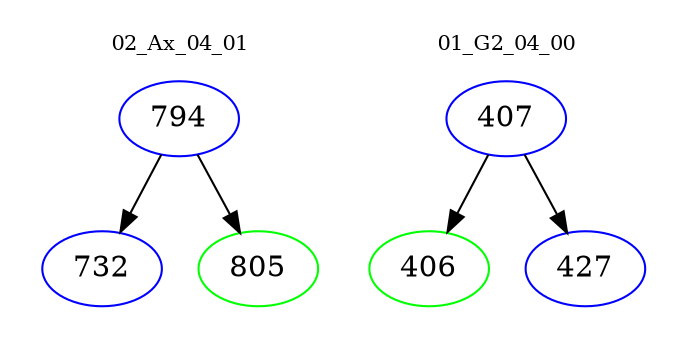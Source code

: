 digraph{
subgraph cluster_0 {
color = white
label = "02_Ax_04_01";
fontsize=10;
T0_794 [label="794", color="blue"]
T0_794 -> T0_732 [color="black"]
T0_732 [label="732", color="blue"]
T0_794 -> T0_805 [color="black"]
T0_805 [label="805", color="green"]
}
subgraph cluster_1 {
color = white
label = "01_G2_04_00";
fontsize=10;
T1_407 [label="407", color="blue"]
T1_407 -> T1_406 [color="black"]
T1_406 [label="406", color="green"]
T1_407 -> T1_427 [color="black"]
T1_427 [label="427", color="blue"]
}
}
